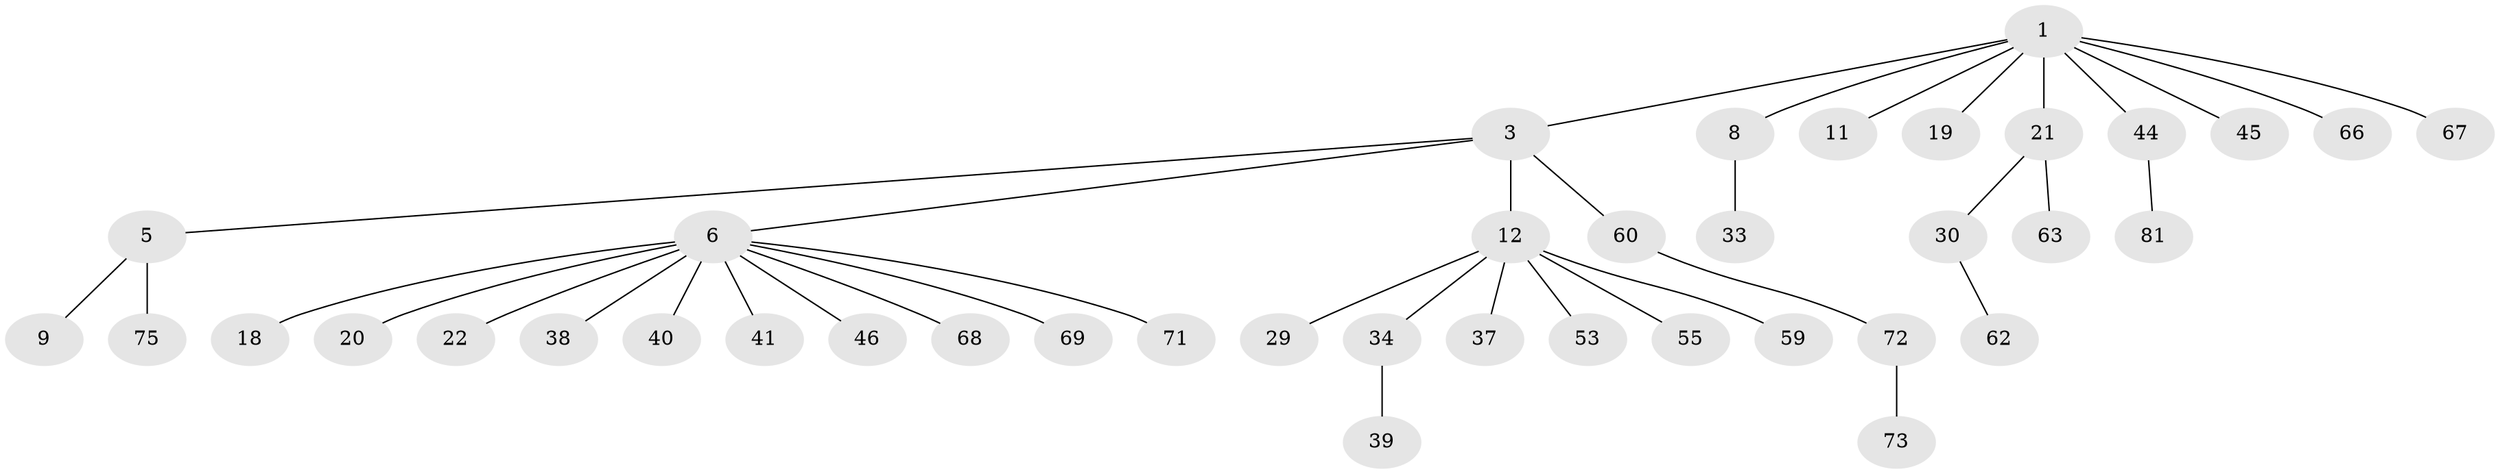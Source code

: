 // original degree distribution, {3: 0.09876543209876543, 7: 0.012345679012345678, 5: 0.04938271604938271, 4: 0.07407407407407407, 2: 0.30864197530864196, 1: 0.4567901234567901}
// Generated by graph-tools (version 1.1) at 2025/16/03/04/25 18:16:49]
// undirected, 40 vertices, 39 edges
graph export_dot {
graph [start="1"]
  node [color=gray90,style=filled];
  1 [super="+2+26"];
  3 [super="+4+47+76"];
  5 [super="+14+79"];
  6 [super="+61+13+7"];
  8;
  9 [super="+78"];
  11;
  12 [super="+32+27+16"];
  18 [super="+25"];
  19 [super="+43"];
  20 [super="+35"];
  21 [super="+23+28"];
  22;
  29;
  30 [super="+31"];
  33 [super="+51+64"];
  34;
  37 [super="+50"];
  38;
  39;
  40 [super="+74"];
  41 [super="+49"];
  44;
  45;
  46;
  53 [super="+58"];
  55;
  59 [super="+80"];
  60;
  62;
  63;
  66;
  67;
  68;
  69 [super="+77"];
  71;
  72;
  73;
  75;
  81;
  1 -- 3;
  1 -- 66;
  1 -- 19;
  1 -- 21;
  1 -- 8;
  1 -- 11;
  1 -- 45;
  1 -- 67;
  1 -- 44;
  3 -- 60;
  3 -- 12;
  3 -- 5;
  3 -- 6;
  5 -- 9;
  5 -- 75;
  6 -- 38;
  6 -- 68;
  6 -- 69;
  6 -- 71;
  6 -- 40;
  6 -- 41;
  6 -- 46;
  6 -- 18;
  6 -- 20 [weight=2];
  6 -- 22;
  8 -- 33;
  12 -- 34;
  12 -- 37;
  12 -- 55;
  12 -- 29;
  12 -- 59;
  12 -- 53;
  21 -- 63;
  21 -- 30;
  30 -- 62;
  34 -- 39;
  44 -- 81;
  60 -- 72;
  72 -- 73;
}
